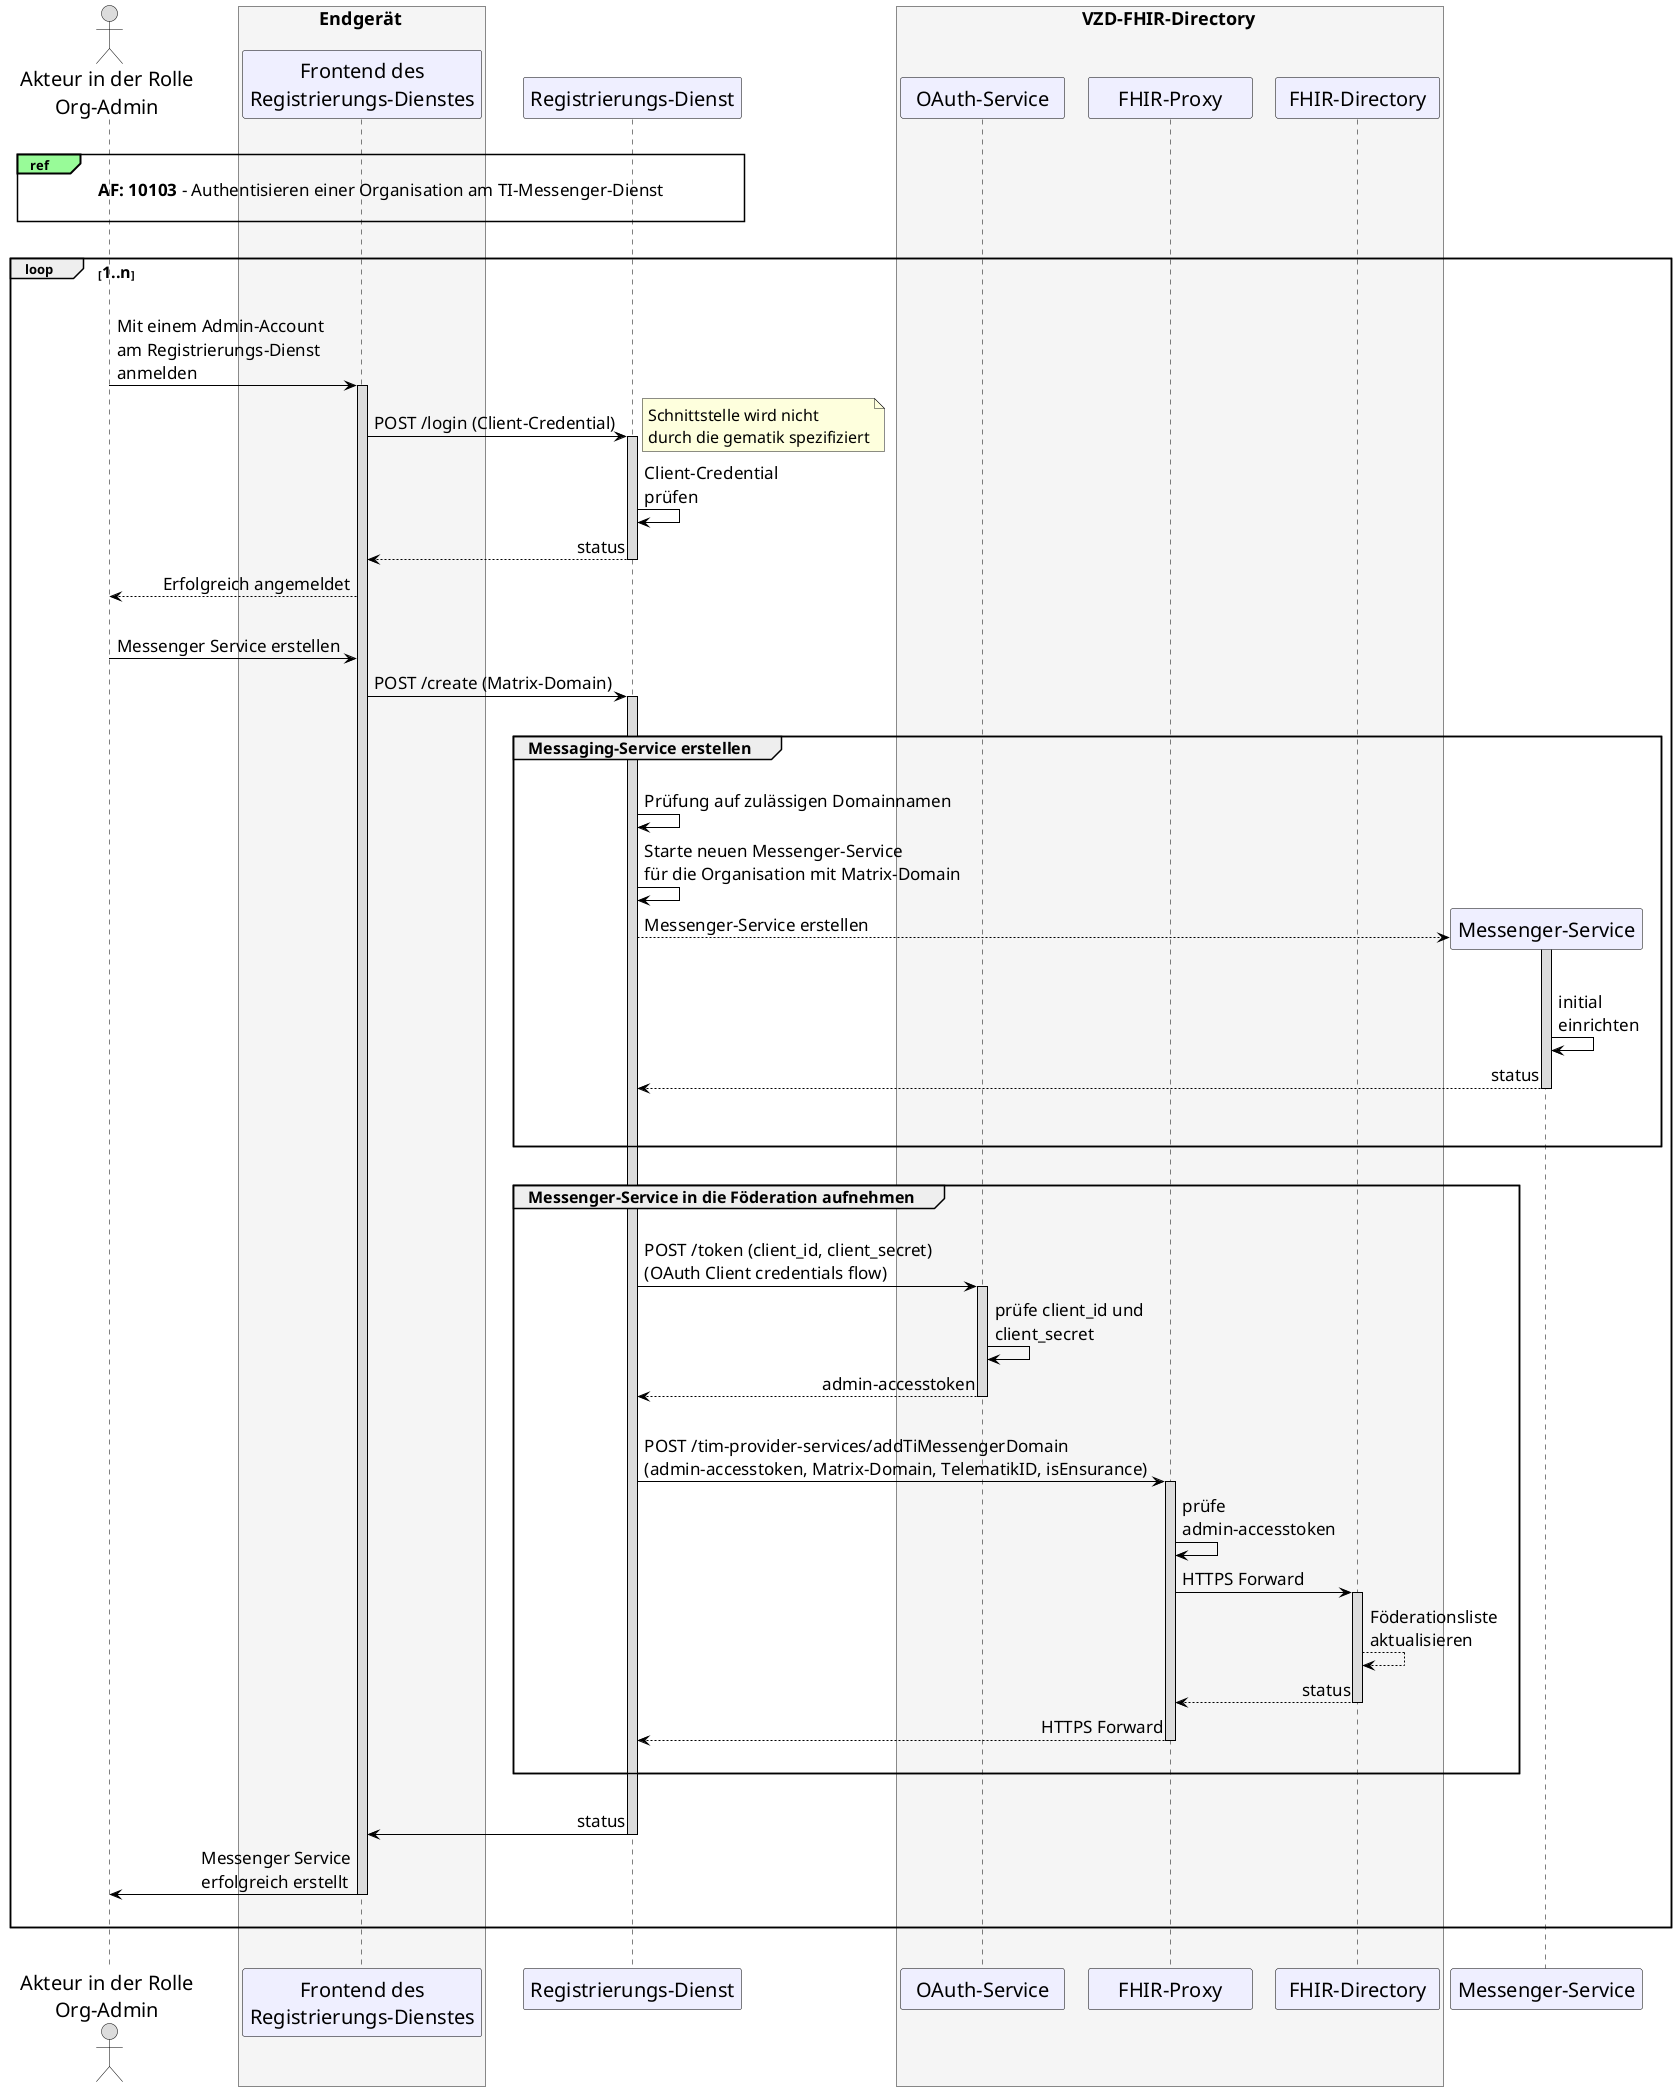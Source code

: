 /' 
# TI-Messenger 1.1
# TI-Messenger-Dienst
# UC - 10060
# Sequence Diagram
# Name: Bereitstellung eines Messenger-Service für eine Organisation
'/

@startuml
skinparam sequenceMessageAlign direction
skinparam WrapWidth 300
skinparam minClassWidth 150
skinparam BoxPadding 1
skinparam sequenceReferenceHeaderBackgroundColor palegreen
scale max 2048 width

skinparam sequence {
ArrowColor black
ArrowFontSize 17
ActorBorderColor black
LifeLineBorderColor black
LifeLineBackgroundColor Gainsboro

ParticipantBorderColor Motivation
ParticipantBackgroundColor Motivation
ParticipantFontName Impact
ParticipantFontSize 20
ParticipantFontColor black
ParticipantBorderColor Black
ParticipantBackgroundColor MOTIVATION

ActorBackgroundColor Gainsboro
ActorFontColor black
ActorFontSize 20
ActorFontName Aapex
}
    actor U as "Akteur in der Rolle\nOrg-Admin"
    box <size:18>Endgerät</size> #WhiteSmoke
      participant C as "Frontend des\nRegistrierungs-Dienstes"
    end box
    participant R as "Registrierungs-Dienst"
    box <size:18>VZD-FHIR-Directory</size> #WhiteSmoke
    participant Auth as "OAuth-Service"
    participant FP as "FHIR-Proxy"
    participant VZD as "FHIR-Directory"
    end box

|||
ref over U, R: <size:17>**AF: 10103** - Authentisieren einer Organisation am TI-Messenger-Dienst</size>\n 
|||

loop <size:16>1..n</size>
  |||
  U->C: Mit einem Admin-Account \nam Registrierungs-Dienst \nanmelden
    Activate C
  C->R: POST /login (Client-Credential)
  note right: <size:16>Schnittstelle wird nicht \n<size:16>durch die gematik spezifiziert</size>
    Activate R
  R->R: Client-Credential \nprüfen
  R-->C: status
    Deactivate R
  C-->U: Erfolgreich angemeldet
  |||
  U->C: Messenger Service erstellen
  C->R: POST /create (Matrix-Domain)
    Activate R
    
    |||
    group <size:16>Messaging-Service erstellen</size>
    |||
      R->R: Prüfung auf zulässigen Domainnamen
      R->R: Starte neuen Messenger-Service \nfür die Organisation mit Matrix-Domain
        create "Messenger-Service"
          R-->"Messenger-Service" : Messenger-Service erstellen 
        Activate "Messenger-Service"
      |||
      "Messenger-Service"->"Messenger-Service": initial \neinrichten
      "Messenger-Service"-->R: status
      |||
        Deactivate "Messenger-Service"
    |||
    end
    
    |||
    
    group <size:16>Messenger-Service in die Föderation aufnehmen</size>
    |||
      R->Auth: POST /token (client_id, client_secret) \n(OAuth Client credentials flow)
        Activate Auth
      Auth->Auth: prüfe client_id und \nclient_secret
      Auth-->R: admin-accesstoken
        Deactivate Auth
      |||
      R->FP: POST /tim-provider-services/addTiMessengerDomain \n(admin-accesstoken, Matrix-Domain, TelematikID, isEnsurance)
        Activate FP
      FP->FP: prüfe \nadmin-accesstoken
      FP->VZD: HTTPS Forward
        Activate VZD
      VZD-->VZD: Föderationsliste\naktualisieren
      VZD-->FP: status
        Deactivate VZD
      FP-->R: HTTPS Forward
        Deactivate FP

    |||
    end

  |||
  R->C: status
    Deactivate R
  C->U: Messenger Service \nerfolgreich erstellt
    Deactivate C
  |||
end
|||
@enduml
